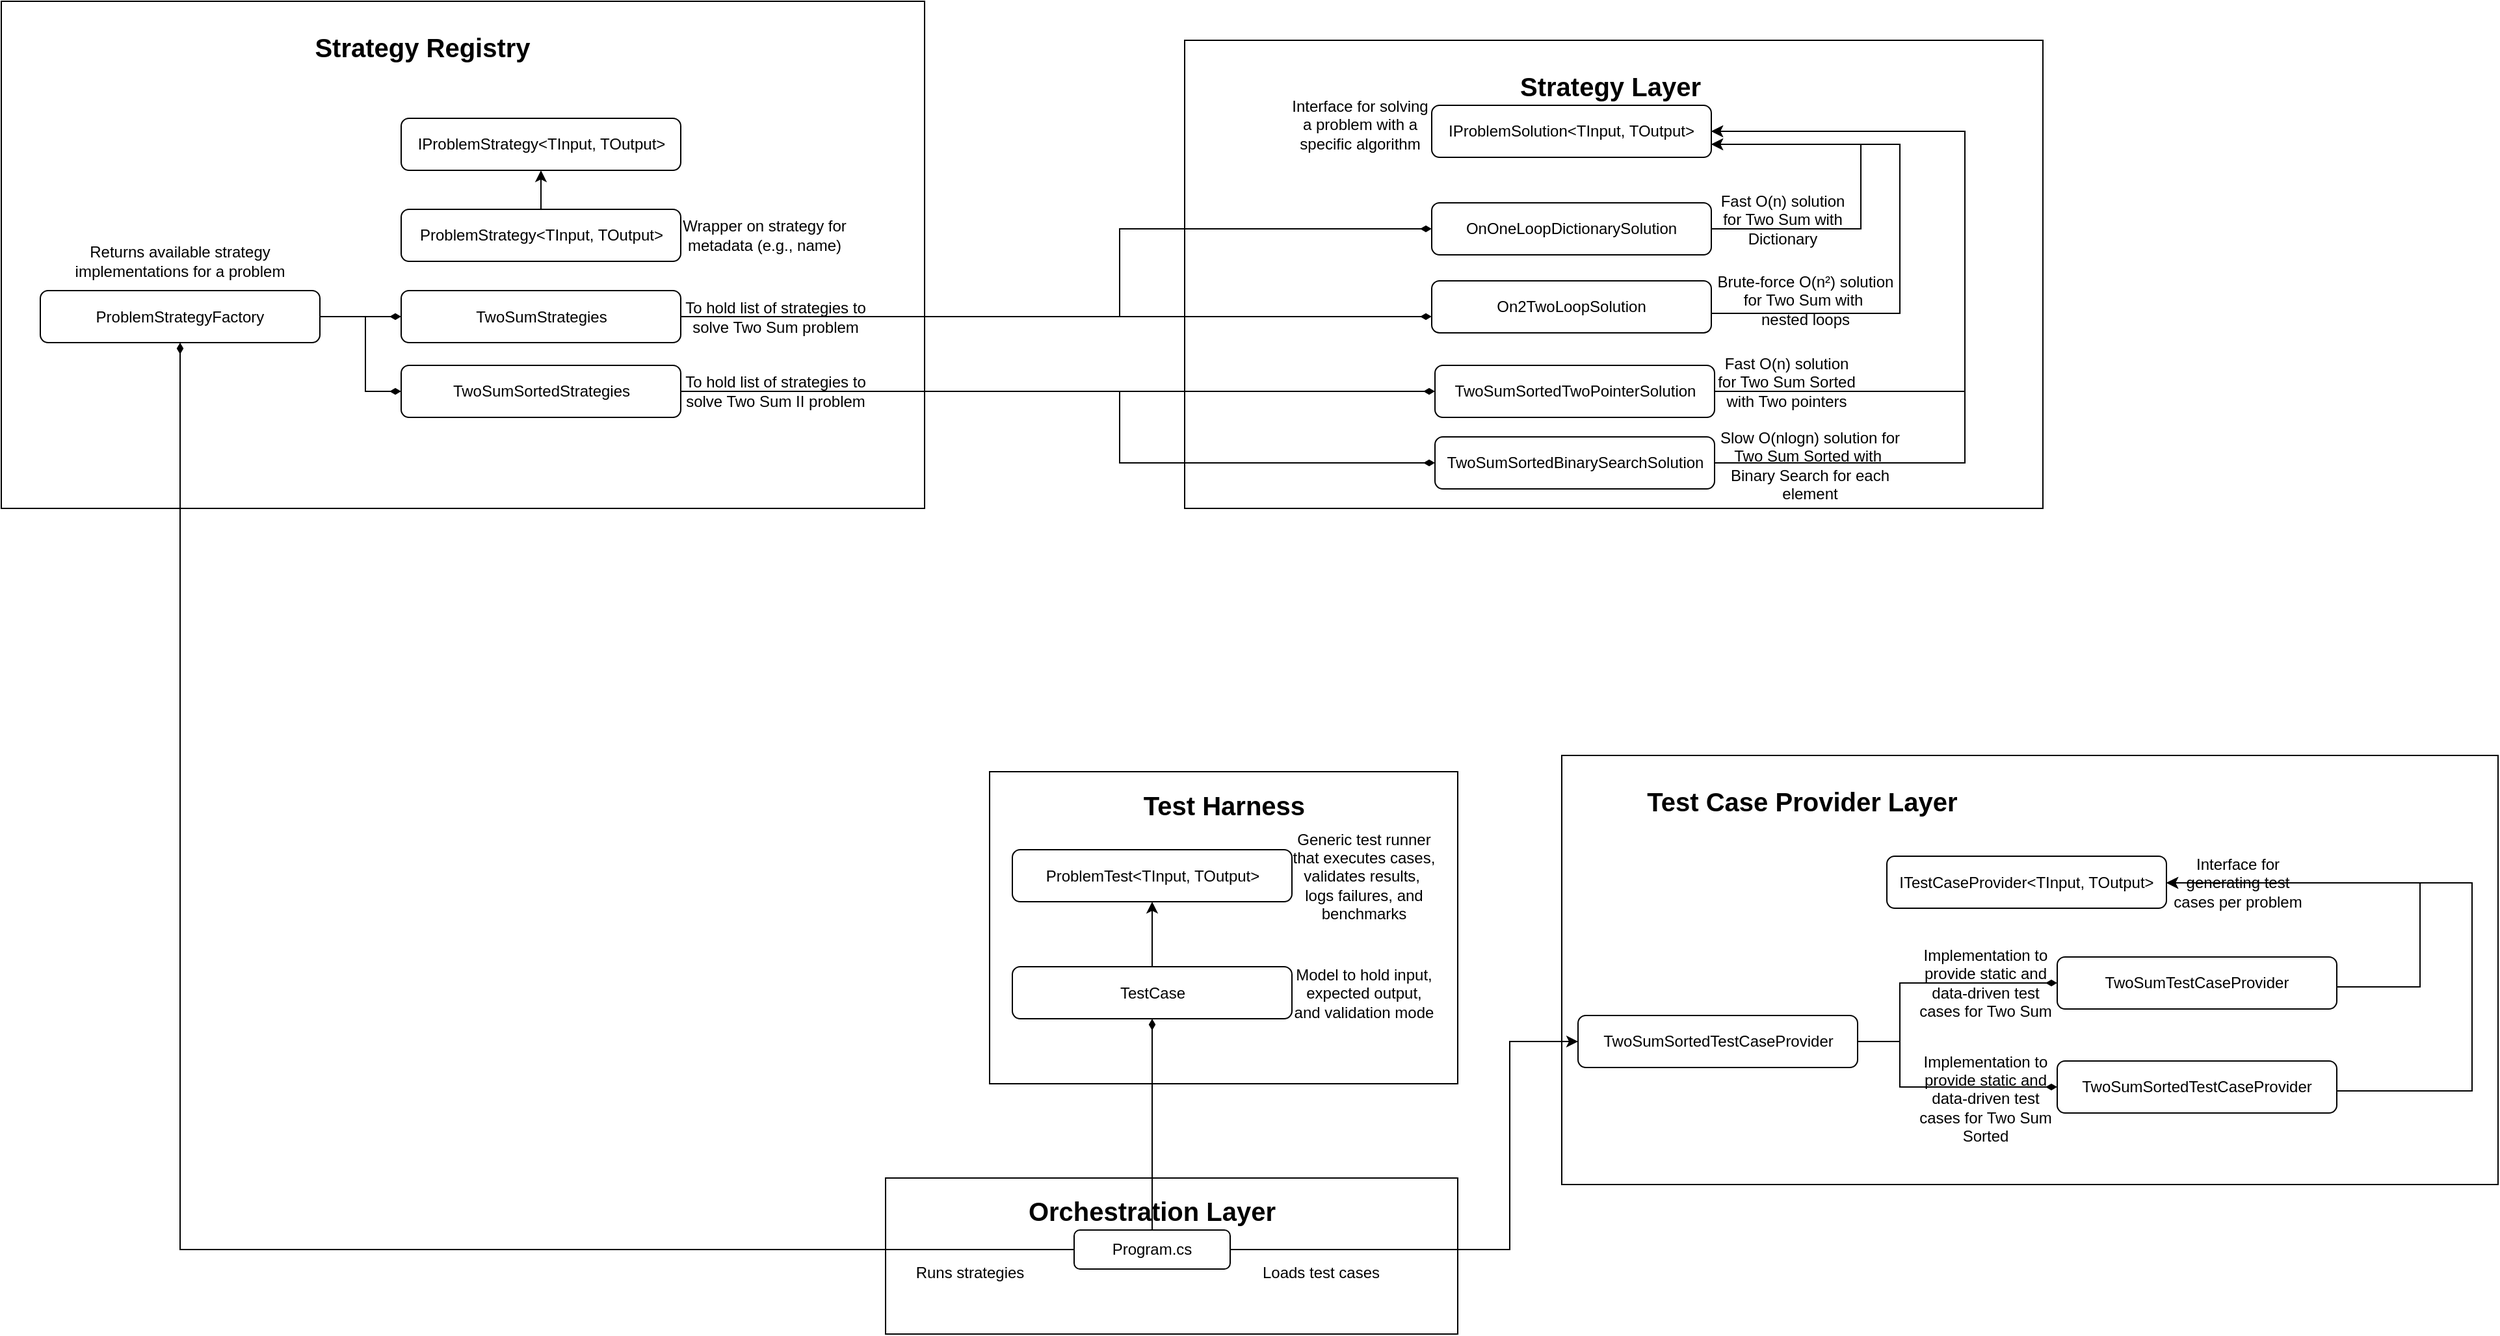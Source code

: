 <mxfile version="28.2.0">
  <diagram name="Page-1" id="MKwtOkW5DXRh_Tmtk4o3">
    <mxGraphModel dx="3166" dy="1953" grid="1" gridSize="10" guides="1" tooltips="1" connect="1" arrows="1" fold="1" page="1" pageScale="1" pageWidth="1100" pageHeight="850" math="0" shadow="0">
      <root>
        <mxCell id="0" />
        <mxCell id="1" parent="0" />
        <mxCell id="SoGpk_oBTaYuiK0jBRyO-5" value="" style="rounded=0;whiteSpace=wrap;html=1;fillColor=none;" parent="1" vertex="1">
          <mxGeometry x="910" y="-50" width="720" height="330" as="geometry" />
        </mxCell>
        <mxCell id="SoGpk_oBTaYuiK0jBRyO-1" value="" style="rounded=0;whiteSpace=wrap;html=1;fillColor=none;" parent="1" vertex="1">
          <mxGeometry x="390" y="275" width="440" height="120" as="geometry" />
        </mxCell>
        <mxCell id="SoGpk_oBTaYuiK0jBRyO-2" value="&lt;b&gt;&lt;font style=&quot;font-size: 20px;&quot;&gt;Orchestration Layer&lt;/font&gt;&lt;/b&gt;" style="text;html=1;align=center;verticalAlign=middle;whiteSpace=wrap;rounded=0;" parent="1" vertex="1">
          <mxGeometry x="480" y="285" width="230" height="30" as="geometry" />
        </mxCell>
        <mxCell id="SoGpk_oBTaYuiK0jBRyO-12" style="edgeStyle=orthogonalEdgeStyle;rounded=0;orthogonalLoop=1;jettySize=auto;html=1;endArrow=diamondThin;endFill=1;" parent="1" source="HMw_LM4Ye_ek26hbFxOj-2" target="SoGpk_oBTaYuiK0jBRyO-9" edge="1">
          <mxGeometry relative="1" as="geometry">
            <Array as="points">
              <mxPoint x="1170" y="170" />
              <mxPoint x="1170" y="125" />
            </Array>
          </mxGeometry>
        </mxCell>
        <mxCell id="SoGpk_oBTaYuiK0jBRyO-44" style="edgeStyle=orthogonalEdgeStyle;rounded=0;orthogonalLoop=1;jettySize=auto;html=1;endArrow=diamondThin;endFill=1;" parent="1" source="SoGpk_oBTaYuiK0jBRyO-3" target="SoGpk_oBTaYuiK0jBRyO-36" edge="1">
          <mxGeometry relative="1" as="geometry" />
        </mxCell>
        <mxCell id="SoGpk_oBTaYuiK0jBRyO-49" style="edgeStyle=orthogonalEdgeStyle;rounded=0;orthogonalLoop=1;jettySize=auto;html=1;endArrow=diamondThin;endFill=1;" parent="1" source="SoGpk_oBTaYuiK0jBRyO-3" target="SoGpk_oBTaYuiK0jBRyO-29" edge="1">
          <mxGeometry relative="1" as="geometry" />
        </mxCell>
        <mxCell id="z4QxL23_FTDWs-ytmF1i-14" style="edgeStyle=orthogonalEdgeStyle;rounded=0;orthogonalLoop=1;jettySize=auto;html=1;endArrow=diamondThin;endFill=1;" parent="1" source="HMw_LM4Ye_ek26hbFxOj-2" target="z4QxL23_FTDWs-ytmF1i-13" edge="1">
          <mxGeometry relative="1" as="geometry">
            <Array as="points">
              <mxPoint x="1170" y="170" />
              <mxPoint x="1170" y="205" />
            </Array>
          </mxGeometry>
        </mxCell>
        <mxCell id="HMw_LM4Ye_ek26hbFxOj-3" style="edgeStyle=orthogonalEdgeStyle;rounded=0;orthogonalLoop=1;jettySize=auto;html=1;" edge="1" parent="1" source="SoGpk_oBTaYuiK0jBRyO-3" target="HMw_LM4Ye_ek26hbFxOj-2">
          <mxGeometry relative="1" as="geometry">
            <Array as="points">
              <mxPoint x="870" y="330" />
              <mxPoint x="870" y="170" />
            </Array>
          </mxGeometry>
        </mxCell>
        <mxCell id="SoGpk_oBTaYuiK0jBRyO-3" value="Program.cs" style="rounded=1;whiteSpace=wrap;html=1;fillColor=none;" parent="1" vertex="1">
          <mxGeometry x="535" y="315" width="120" height="30" as="geometry" />
        </mxCell>
        <mxCell id="SoGpk_oBTaYuiK0jBRyO-4" value="Loads test cases" style="text;html=1;align=center;verticalAlign=middle;whiteSpace=wrap;rounded=0;" parent="1" vertex="1">
          <mxGeometry x="670" y="342.5" width="110" height="10" as="geometry" />
        </mxCell>
        <mxCell id="SoGpk_oBTaYuiK0jBRyO-6" value="&lt;b&gt;&lt;font style=&quot;font-size: 20px;&quot;&gt;Test Case Provider Layer&lt;/font&gt;&lt;/b&gt;" style="text;html=1;align=center;verticalAlign=middle;whiteSpace=wrap;rounded=0;" parent="1" vertex="1">
          <mxGeometry x="955" y="-30" width="280" height="30" as="geometry" />
        </mxCell>
        <mxCell id="SoGpk_oBTaYuiK0jBRyO-7" value="ITestCaseProvider&amp;lt;TInput, TOutput&amp;gt;" style="rounded=1;whiteSpace=wrap;html=1;fillColor=none;" parent="1" vertex="1">
          <mxGeometry x="1160" y="27.5" width="215" height="40" as="geometry" />
        </mxCell>
        <mxCell id="SoGpk_oBTaYuiK0jBRyO-8" value="Interface for generating test cases per problem" style="text;html=1;align=center;verticalAlign=middle;whiteSpace=wrap;rounded=0;" parent="1" vertex="1">
          <mxGeometry x="1375" y="22.5" width="110" height="50" as="geometry" />
        </mxCell>
        <mxCell id="SoGpk_oBTaYuiK0jBRyO-10" style="edgeStyle=orthogonalEdgeStyle;rounded=0;orthogonalLoop=1;jettySize=auto;html=1;" parent="1" source="SoGpk_oBTaYuiK0jBRyO-9" target="SoGpk_oBTaYuiK0jBRyO-7" edge="1">
          <mxGeometry relative="1" as="geometry">
            <mxPoint x="1550" y="-140" as="targetPoint" />
            <Array as="points">
              <mxPoint x="1570" y="128" />
              <mxPoint x="1570" y="48" />
            </Array>
          </mxGeometry>
        </mxCell>
        <mxCell id="SoGpk_oBTaYuiK0jBRyO-9" value="TwoSumTestCaseProvider" style="rounded=1;whiteSpace=wrap;html=1;fillColor=none;" parent="1" vertex="1">
          <mxGeometry x="1291" y="105" width="215" height="40" as="geometry" />
        </mxCell>
        <mxCell id="SoGpk_oBTaYuiK0jBRyO-11" value="Implementation to provide&amp;nbsp;static and data-driven&amp;nbsp;test cases for Two Sum" style="text;html=1;align=center;verticalAlign=middle;whiteSpace=wrap;rounded=0;" parent="1" vertex="1">
          <mxGeometry x="1181" y="100" width="110" height="50" as="geometry" />
        </mxCell>
        <mxCell id="SoGpk_oBTaYuiK0jBRyO-13" value="&lt;div&gt;Runs strategies&lt;/div&gt;" style="text;html=1;align=center;verticalAlign=middle;whiteSpace=wrap;rounded=0;" parent="1" vertex="1">
          <mxGeometry x="400" y="340" width="110" height="15" as="geometry" />
        </mxCell>
        <mxCell id="SoGpk_oBTaYuiK0jBRyO-14" value="" style="rounded=0;whiteSpace=wrap;html=1;fillColor=none;" parent="1" vertex="1">
          <mxGeometry x="620" y="-600" width="660" height="360" as="geometry" />
        </mxCell>
        <mxCell id="SoGpk_oBTaYuiK0jBRyO-15" value="&lt;b&gt;&lt;font style=&quot;font-size: 20px;&quot;&gt;Strategy Layer&lt;/font&gt;&lt;/b&gt;" style="text;html=1;align=center;verticalAlign=middle;whiteSpace=wrap;rounded=0;" parent="1" vertex="1">
          <mxGeometry x="870" y="-580" width="155" height="30" as="geometry" />
        </mxCell>
        <mxCell id="SoGpk_oBTaYuiK0jBRyO-16" value="IProblemSolution&amp;lt;TInput, TOutput&amp;gt;" style="rounded=1;whiteSpace=wrap;html=1;fillColor=none;" parent="1" vertex="1">
          <mxGeometry x="810" y="-550" width="215" height="40" as="geometry" />
        </mxCell>
        <mxCell id="SoGpk_oBTaYuiK0jBRyO-17" value="Interface for solving a problem with a specific algorithm" style="text;html=1;align=center;verticalAlign=middle;whiteSpace=wrap;rounded=0;" parent="1" vertex="1">
          <mxGeometry x="700" y="-560" width="110" height="50" as="geometry" />
        </mxCell>
        <mxCell id="SoGpk_oBTaYuiK0jBRyO-18" style="edgeStyle=orthogonalEdgeStyle;rounded=0;orthogonalLoop=1;jettySize=auto;html=1;" parent="1" source="SoGpk_oBTaYuiK0jBRyO-19" target="SoGpk_oBTaYuiK0jBRyO-16" edge="1">
          <mxGeometry relative="1" as="geometry">
            <Array as="points">
              <mxPoint x="1140" y="-455" />
              <mxPoint x="1140" y="-520" />
            </Array>
          </mxGeometry>
        </mxCell>
        <mxCell id="SoGpk_oBTaYuiK0jBRyO-19" value="OnOneLoopDictionarySolution" style="rounded=1;whiteSpace=wrap;html=1;fillColor=none;" parent="1" vertex="1">
          <mxGeometry x="810" y="-475" width="215" height="40" as="geometry" />
        </mxCell>
        <mxCell id="SoGpk_oBTaYuiK0jBRyO-20" value="Fast O(n) solution for Two Sum with Dictionary" style="text;html=1;align=center;verticalAlign=middle;whiteSpace=wrap;rounded=0;" parent="1" vertex="1">
          <mxGeometry x="1025" y="-487.5" width="110" height="50" as="geometry" />
        </mxCell>
        <mxCell id="SoGpk_oBTaYuiK0jBRyO-23" style="edgeStyle=orthogonalEdgeStyle;rounded=0;orthogonalLoop=1;jettySize=auto;html=1;" parent="1" source="SoGpk_oBTaYuiK0jBRyO-21" target="SoGpk_oBTaYuiK0jBRyO-16" edge="1">
          <mxGeometry relative="1" as="geometry">
            <Array as="points">
              <mxPoint x="1170" y="-390" />
              <mxPoint x="1170" y="-520" />
            </Array>
          </mxGeometry>
        </mxCell>
        <mxCell id="SoGpk_oBTaYuiK0jBRyO-21" value="On2TwoLoopSolution" style="rounded=1;whiteSpace=wrap;html=1;fillColor=none;" parent="1" vertex="1">
          <mxGeometry x="810" y="-415" width="215" height="40" as="geometry" />
        </mxCell>
        <mxCell id="SoGpk_oBTaYuiK0jBRyO-22" value="Brute-force O(n²) solution for Two Sum with&amp;nbsp;&lt;div&gt;nested loops&lt;/div&gt;" style="text;html=1;align=center;verticalAlign=middle;whiteSpace=wrap;rounded=0;" parent="1" vertex="1">
          <mxGeometry x="1025" y="-425" width="145" height="50" as="geometry" />
        </mxCell>
        <mxCell id="SoGpk_oBTaYuiK0jBRyO-24" value="" style="rounded=0;whiteSpace=wrap;html=1;fillColor=none;" parent="1" vertex="1">
          <mxGeometry x="470" y="-37.5" width="360" height="240" as="geometry" />
        </mxCell>
        <mxCell id="SoGpk_oBTaYuiK0jBRyO-25" value="&lt;b&gt;&lt;font style=&quot;font-size: 20px;&quot;&gt;Test Harness&lt;/font&gt;&lt;/b&gt;" style="text;html=1;align=center;verticalAlign=middle;whiteSpace=wrap;rounded=0;" parent="1" vertex="1">
          <mxGeometry x="572.5" y="-27.5" width="155" height="30" as="geometry" />
        </mxCell>
        <mxCell id="SoGpk_oBTaYuiK0jBRyO-26" value="ProblemTest&amp;lt;TInput, TOutput&amp;gt;" style="rounded=1;whiteSpace=wrap;html=1;fillColor=none;" parent="1" vertex="1">
          <mxGeometry x="487.5" y="22.5" width="215" height="40" as="geometry" />
        </mxCell>
        <mxCell id="SoGpk_oBTaYuiK0jBRyO-27" value="Generic test runner that executes cases, validates results,&amp;nbsp;&lt;div&gt;logs failures, and benchmarks&lt;/div&gt;" style="text;html=1;align=center;verticalAlign=middle;whiteSpace=wrap;rounded=0;" parent="1" vertex="1">
          <mxGeometry x="693.75" y="5" width="127.5" height="75" as="geometry" />
        </mxCell>
        <mxCell id="SoGpk_oBTaYuiK0jBRyO-28" style="edgeStyle=orthogonalEdgeStyle;rounded=0;orthogonalLoop=1;jettySize=auto;html=1;entryX=0.5;entryY=1;entryDx=0;entryDy=0;" parent="1" source="SoGpk_oBTaYuiK0jBRyO-29" target="SoGpk_oBTaYuiK0jBRyO-26" edge="1">
          <mxGeometry relative="1" as="geometry" />
        </mxCell>
        <mxCell id="SoGpk_oBTaYuiK0jBRyO-29" value="TestCase" style="rounded=1;whiteSpace=wrap;html=1;fillColor=none;" parent="1" vertex="1">
          <mxGeometry x="487.5" y="112.5" width="215" height="40" as="geometry" />
        </mxCell>
        <mxCell id="SoGpk_oBTaYuiK0jBRyO-30" value="Model to hold input, expected output, and validation mode" style="text;html=1;align=center;verticalAlign=middle;whiteSpace=wrap;rounded=0;" parent="1" vertex="1">
          <mxGeometry x="702.5" y="107.5" width="110" height="50" as="geometry" />
        </mxCell>
        <mxCell id="SoGpk_oBTaYuiK0jBRyO-31" value="" style="rounded=0;whiteSpace=wrap;html=1;fillColor=none;" parent="1" vertex="1">
          <mxGeometry x="-290" y="-630" width="710" height="390" as="geometry" />
        </mxCell>
        <mxCell id="SoGpk_oBTaYuiK0jBRyO-32" value="&lt;b&gt;&lt;font style=&quot;font-size: 20px;&quot;&gt;Strategy Registry&lt;/font&gt;&lt;/b&gt;" style="text;html=1;align=center;verticalAlign=middle;whiteSpace=wrap;rounded=0;" parent="1" vertex="1">
          <mxGeometry x="-60" y="-610" width="187.5" height="30" as="geometry" />
        </mxCell>
        <mxCell id="SoGpk_oBTaYuiK0jBRyO-43" style="edgeStyle=orthogonalEdgeStyle;rounded=0;orthogonalLoop=1;jettySize=auto;html=1;" parent="1" source="SoGpk_oBTaYuiK0jBRyO-33" target="SoGpk_oBTaYuiK0jBRyO-42" edge="1">
          <mxGeometry relative="1" as="geometry" />
        </mxCell>
        <mxCell id="SoGpk_oBTaYuiK0jBRyO-33" value="ProblemStrategy&amp;lt;TInput, TOutput&amp;gt;" style="rounded=1;whiteSpace=wrap;html=1;fillColor=none;" parent="1" vertex="1">
          <mxGeometry x="17.5" y="-470" width="215" height="40" as="geometry" />
        </mxCell>
        <mxCell id="SoGpk_oBTaYuiK0jBRyO-34" value="Wrapper on strategy for metadata (e.g., name)" style="text;html=1;align=center;verticalAlign=middle;whiteSpace=wrap;rounded=0;" parent="1" vertex="1">
          <mxGeometry x="232.5" y="-475" width="127.5" height="50" as="geometry" />
        </mxCell>
        <mxCell id="SoGpk_oBTaYuiK0jBRyO-41" style="edgeStyle=orthogonalEdgeStyle;rounded=0;orthogonalLoop=1;jettySize=auto;html=1;endArrow=diamondThin;endFill=1;" parent="1" source="SoGpk_oBTaYuiK0jBRyO-36" target="SoGpk_oBTaYuiK0jBRyO-39" edge="1">
          <mxGeometry relative="1" as="geometry">
            <Array as="points">
              <mxPoint x="10" y="-387" />
              <mxPoint x="10" y="-387" />
            </Array>
          </mxGeometry>
        </mxCell>
        <mxCell id="z4QxL23_FTDWs-ytmF1i-7" style="edgeStyle=orthogonalEdgeStyle;rounded=0;orthogonalLoop=1;jettySize=auto;html=1;endArrow=diamondThin;endFill=1;" parent="1" source="SoGpk_oBTaYuiK0jBRyO-36" target="z4QxL23_FTDWs-ytmF1i-5" edge="1">
          <mxGeometry relative="1" as="geometry">
            <Array as="points">
              <mxPoint x="-10" y="-387" />
              <mxPoint x="-10" y="-330" />
            </Array>
          </mxGeometry>
        </mxCell>
        <mxCell id="SoGpk_oBTaYuiK0jBRyO-36" value="ProblemStrategyFactory" style="rounded=1;whiteSpace=wrap;html=1;fillColor=none;" parent="1" vertex="1">
          <mxGeometry x="-260" y="-407.5" width="215" height="40" as="geometry" />
        </mxCell>
        <mxCell id="SoGpk_oBTaYuiK0jBRyO-37" value="Returns available strategy implementations for a problem" style="text;html=1;align=center;verticalAlign=middle;whiteSpace=wrap;rounded=0;" parent="1" vertex="1">
          <mxGeometry x="-240" y="-455" width="175" height="50" as="geometry" />
        </mxCell>
        <mxCell id="SoGpk_oBTaYuiK0jBRyO-47" style="edgeStyle=orthogonalEdgeStyle;rounded=0;orthogonalLoop=1;jettySize=auto;html=1;endArrow=diamondThin;endFill=1;" parent="1" source="SoGpk_oBTaYuiK0jBRyO-39" target="SoGpk_oBTaYuiK0jBRyO-21" edge="1">
          <mxGeometry relative="1" as="geometry">
            <Array as="points">
              <mxPoint x="530" y="-387" />
              <mxPoint x="530" y="-387" />
            </Array>
          </mxGeometry>
        </mxCell>
        <mxCell id="SoGpk_oBTaYuiK0jBRyO-48" style="edgeStyle=orthogonalEdgeStyle;rounded=0;orthogonalLoop=1;jettySize=auto;html=1;endArrow=diamondThin;endFill=1;" parent="1" source="SoGpk_oBTaYuiK0jBRyO-39" target="SoGpk_oBTaYuiK0jBRyO-19" edge="1">
          <mxGeometry relative="1" as="geometry">
            <Array as="points">
              <mxPoint x="570" y="-388" />
              <mxPoint x="570" y="-455" />
            </Array>
          </mxGeometry>
        </mxCell>
        <mxCell id="SoGpk_oBTaYuiK0jBRyO-39" value="TwoSumStrategies" style="rounded=1;whiteSpace=wrap;html=1;fillColor=none;" parent="1" vertex="1">
          <mxGeometry x="17.5" y="-407.5" width="215" height="40" as="geometry" />
        </mxCell>
        <mxCell id="SoGpk_oBTaYuiK0jBRyO-40" value="To hold list of strategies to solve Two Sum problem" style="text;html=1;align=center;verticalAlign=middle;whiteSpace=wrap;rounded=0;" parent="1" vertex="1">
          <mxGeometry x="232.5" y="-412.5" width="145" height="50" as="geometry" />
        </mxCell>
        <mxCell id="SoGpk_oBTaYuiK0jBRyO-42" value="IProblemStrategy&amp;lt;TInput, TOutput&amp;gt;" style="rounded=1;whiteSpace=wrap;html=1;fillColor=none;" parent="1" vertex="1">
          <mxGeometry x="17.5" y="-540" width="215" height="40" as="geometry" />
        </mxCell>
        <mxCell id="z4QxL23_FTDWs-ytmF1i-10" style="edgeStyle=orthogonalEdgeStyle;rounded=0;orthogonalLoop=1;jettySize=auto;html=1;" parent="1" source="z4QxL23_FTDWs-ytmF1i-1" target="SoGpk_oBTaYuiK0jBRyO-16" edge="1">
          <mxGeometry relative="1" as="geometry">
            <Array as="points">
              <mxPoint x="1220" y="-330" />
              <mxPoint x="1220" y="-530" />
            </Array>
          </mxGeometry>
        </mxCell>
        <mxCell id="z4QxL23_FTDWs-ytmF1i-1" value="TwoSumSortedTwoPointerSolution" style="rounded=1;whiteSpace=wrap;html=1;fillColor=none;" parent="1" vertex="1">
          <mxGeometry x="812.5" y="-350" width="215" height="40" as="geometry" />
        </mxCell>
        <mxCell id="z4QxL23_FTDWs-ytmF1i-2" value="Fast O(n) solution for Two Sum Sorted with Two pointers" style="text;html=1;align=center;verticalAlign=middle;whiteSpace=wrap;rounded=0;" parent="1" vertex="1">
          <mxGeometry x="1027.5" y="-362.5" width="110" height="50" as="geometry" />
        </mxCell>
        <mxCell id="z4QxL23_FTDWs-ytmF1i-11" style="edgeStyle=orthogonalEdgeStyle;rounded=0;orthogonalLoop=1;jettySize=auto;html=1;" parent="1" source="z4QxL23_FTDWs-ytmF1i-3" target="SoGpk_oBTaYuiK0jBRyO-16" edge="1">
          <mxGeometry relative="1" as="geometry">
            <Array as="points">
              <mxPoint x="1220" y="-275" />
              <mxPoint x="1220" y="-530" />
            </Array>
          </mxGeometry>
        </mxCell>
        <mxCell id="z4QxL23_FTDWs-ytmF1i-3" value="TwoSumSortedBinarySearchSolution" style="rounded=1;whiteSpace=wrap;html=1;fillColor=none;" parent="1" vertex="1">
          <mxGeometry x="812.5" y="-295" width="215" height="40" as="geometry" />
        </mxCell>
        <mxCell id="z4QxL23_FTDWs-ytmF1i-4" value="Slow O(nlogn) solution for Two Sum Sorted with&amp;nbsp;&lt;div&gt;Binary Search for each element&lt;/div&gt;" style="text;html=1;align=center;verticalAlign=middle;whiteSpace=wrap;rounded=0;" parent="1" vertex="1">
          <mxGeometry x="1021" y="-298" width="160" height="50" as="geometry" />
        </mxCell>
        <mxCell id="z4QxL23_FTDWs-ytmF1i-8" style="edgeStyle=orthogonalEdgeStyle;rounded=0;orthogonalLoop=1;jettySize=auto;html=1;endArrow=diamondThin;endFill=1;" parent="1" source="z4QxL23_FTDWs-ytmF1i-5" target="z4QxL23_FTDWs-ytmF1i-1" edge="1">
          <mxGeometry relative="1" as="geometry" />
        </mxCell>
        <mxCell id="z4QxL23_FTDWs-ytmF1i-9" style="edgeStyle=orthogonalEdgeStyle;rounded=0;orthogonalLoop=1;jettySize=auto;html=1;endArrow=diamondThin;endFill=1;" parent="1" source="z4QxL23_FTDWs-ytmF1i-5" target="z4QxL23_FTDWs-ytmF1i-3" edge="1">
          <mxGeometry relative="1" as="geometry">
            <Array as="points">
              <mxPoint x="570" y="-330" />
              <mxPoint x="570" y="-275" />
            </Array>
          </mxGeometry>
        </mxCell>
        <mxCell id="z4QxL23_FTDWs-ytmF1i-5" value="TwoSumSortedStrategies" style="rounded=1;whiteSpace=wrap;html=1;fillColor=none;" parent="1" vertex="1">
          <mxGeometry x="17.5" y="-350" width="215" height="40" as="geometry" />
        </mxCell>
        <mxCell id="z4QxL23_FTDWs-ytmF1i-6" value="To hold list of strategies to solve Two Sum II problem" style="text;html=1;align=center;verticalAlign=middle;whiteSpace=wrap;rounded=0;" parent="1" vertex="1">
          <mxGeometry x="232.5" y="-355" width="145" height="50" as="geometry" />
        </mxCell>
        <mxCell id="z4QxL23_FTDWs-ytmF1i-12" value="Implementation to provide&amp;nbsp;static and data-driven test cases for Two Sum Sorted" style="text;html=1;align=center;verticalAlign=middle;whiteSpace=wrap;rounded=0;" parent="1" vertex="1">
          <mxGeometry x="1181" y="177.5" width="110" height="72.5" as="geometry" />
        </mxCell>
        <mxCell id="z4QxL23_FTDWs-ytmF1i-15" style="edgeStyle=orthogonalEdgeStyle;rounded=0;orthogonalLoop=1;jettySize=auto;html=1;" parent="1" source="z4QxL23_FTDWs-ytmF1i-13" target="SoGpk_oBTaYuiK0jBRyO-7" edge="1">
          <mxGeometry relative="1" as="geometry">
            <Array as="points">
              <mxPoint x="1610" y="208" />
              <mxPoint x="1610" y="48" />
            </Array>
          </mxGeometry>
        </mxCell>
        <mxCell id="z4QxL23_FTDWs-ytmF1i-13" value="TwoSumSortedTestCaseProvider" style="rounded=1;whiteSpace=wrap;html=1;fillColor=none;" parent="1" vertex="1">
          <mxGeometry x="1291" y="185" width="215" height="40" as="geometry" />
        </mxCell>
        <mxCell id="HMw_LM4Ye_ek26hbFxOj-2" value="TwoSumSortedTestCaseProvider" style="rounded=1;whiteSpace=wrap;html=1;fillColor=none;" vertex="1" parent="1">
          <mxGeometry x="922.5" y="150" width="215" height="40" as="geometry" />
        </mxCell>
      </root>
    </mxGraphModel>
  </diagram>
</mxfile>
